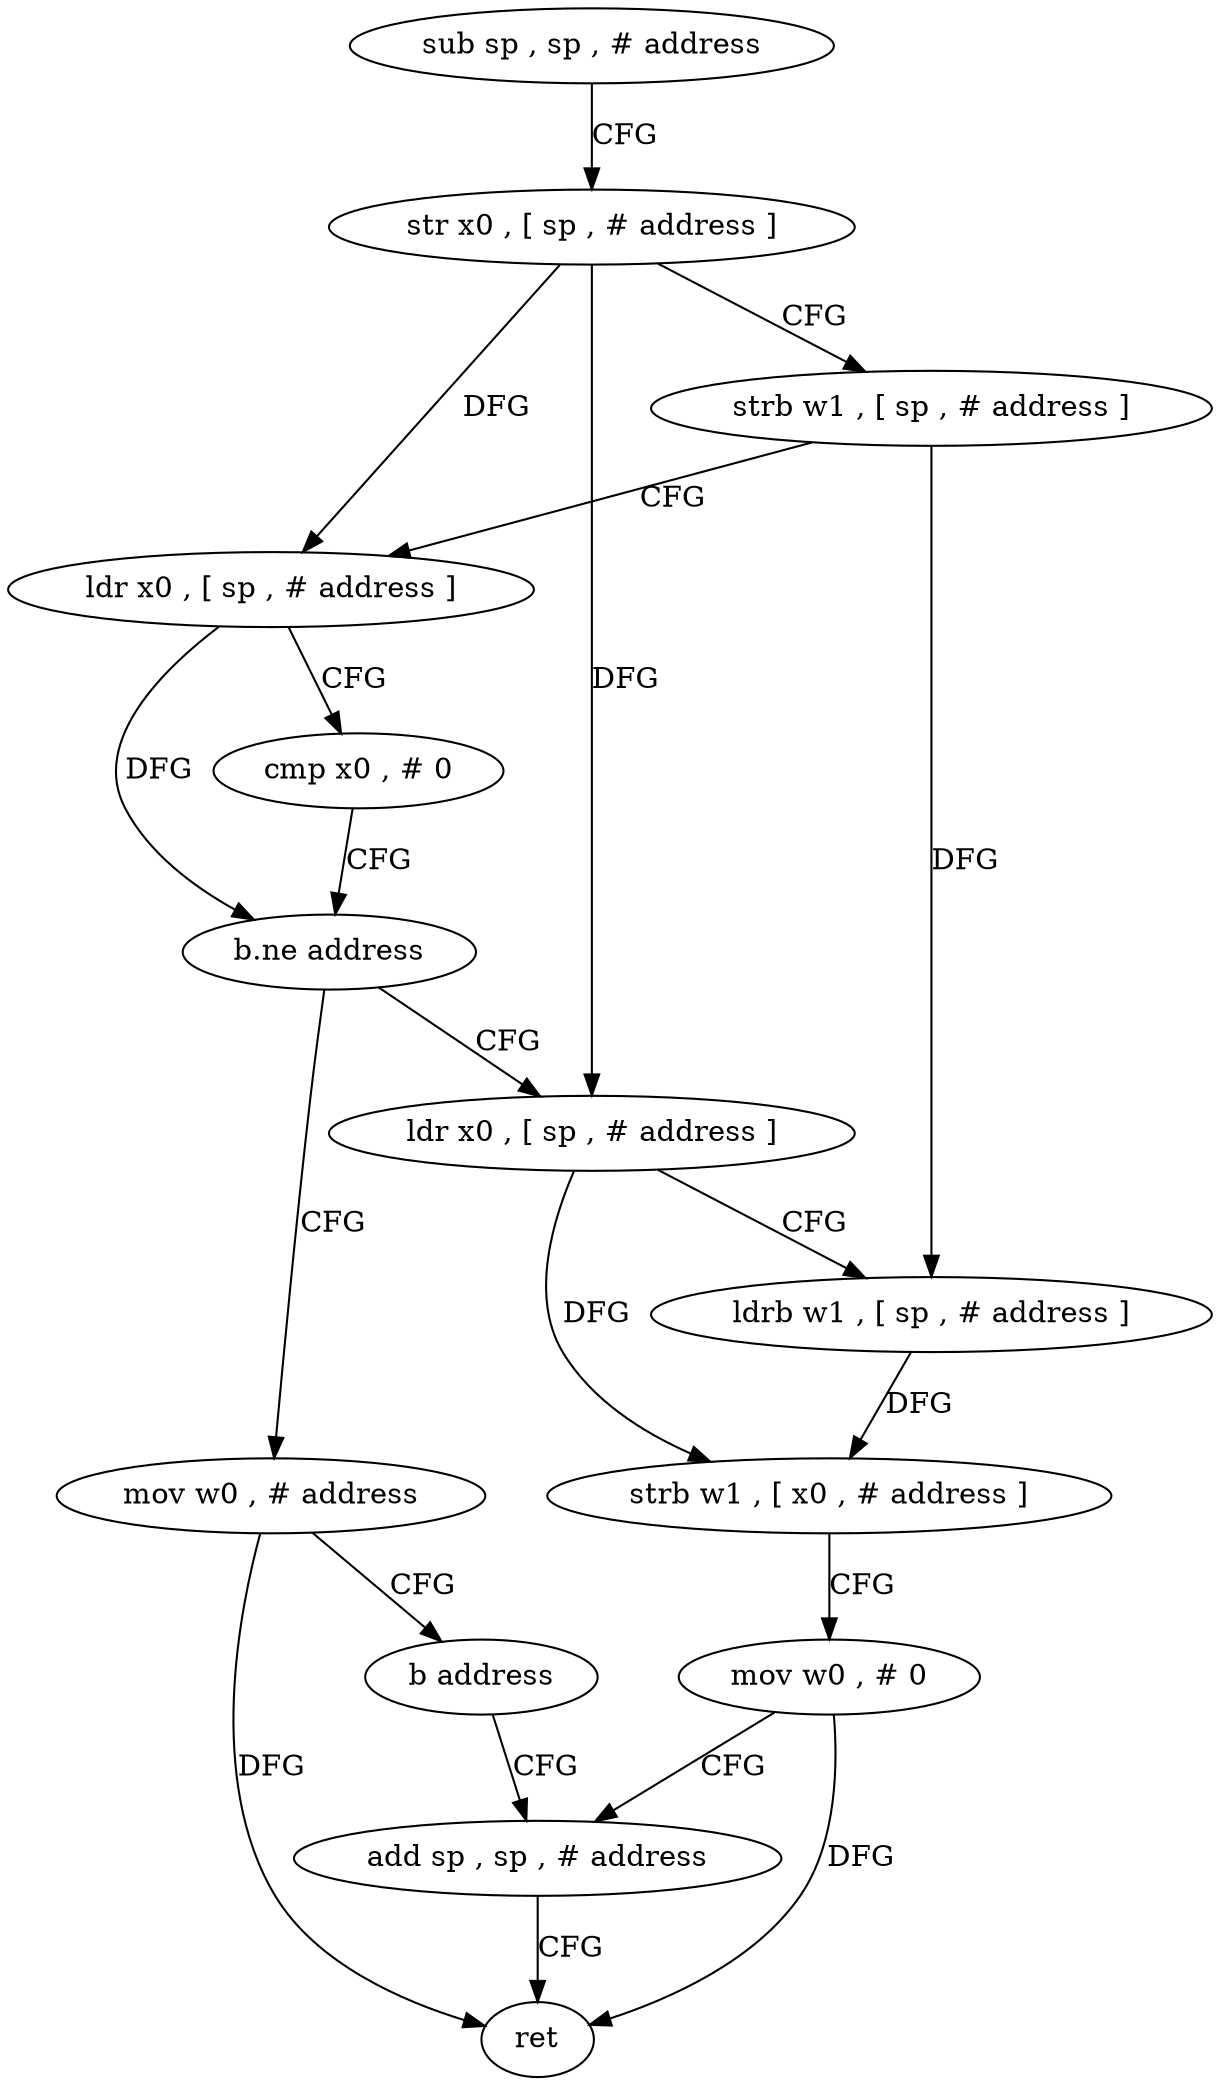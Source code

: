 digraph "func" {
"4347116" [label = "sub sp , sp , # address" ]
"4347120" [label = "str x0 , [ sp , # address ]" ]
"4347124" [label = "strb w1 , [ sp , # address ]" ]
"4347128" [label = "ldr x0 , [ sp , # address ]" ]
"4347132" [label = "cmp x0 , # 0" ]
"4347136" [label = "b.ne address" ]
"4347148" [label = "ldr x0 , [ sp , # address ]" ]
"4347140" [label = "mov w0 , # address" ]
"4347152" [label = "ldrb w1 , [ sp , # address ]" ]
"4347156" [label = "strb w1 , [ x0 , # address ]" ]
"4347160" [label = "mov w0 , # 0" ]
"4347164" [label = "add sp , sp , # address" ]
"4347144" [label = "b address" ]
"4347168" [label = "ret" ]
"4347116" -> "4347120" [ label = "CFG" ]
"4347120" -> "4347124" [ label = "CFG" ]
"4347120" -> "4347128" [ label = "DFG" ]
"4347120" -> "4347148" [ label = "DFG" ]
"4347124" -> "4347128" [ label = "CFG" ]
"4347124" -> "4347152" [ label = "DFG" ]
"4347128" -> "4347132" [ label = "CFG" ]
"4347128" -> "4347136" [ label = "DFG" ]
"4347132" -> "4347136" [ label = "CFG" ]
"4347136" -> "4347148" [ label = "CFG" ]
"4347136" -> "4347140" [ label = "CFG" ]
"4347148" -> "4347152" [ label = "CFG" ]
"4347148" -> "4347156" [ label = "DFG" ]
"4347140" -> "4347144" [ label = "CFG" ]
"4347140" -> "4347168" [ label = "DFG" ]
"4347152" -> "4347156" [ label = "DFG" ]
"4347156" -> "4347160" [ label = "CFG" ]
"4347160" -> "4347164" [ label = "CFG" ]
"4347160" -> "4347168" [ label = "DFG" ]
"4347164" -> "4347168" [ label = "CFG" ]
"4347144" -> "4347164" [ label = "CFG" ]
}
